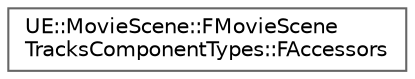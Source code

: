 digraph "Graphical Class Hierarchy"
{
 // INTERACTIVE_SVG=YES
 // LATEX_PDF_SIZE
  bgcolor="transparent";
  edge [fontname=Helvetica,fontsize=10,labelfontname=Helvetica,labelfontsize=10];
  node [fontname=Helvetica,fontsize=10,shape=box,height=0.2,width=0.4];
  rankdir="LR";
  Node0 [id="Node000000",label="UE::MovieScene::FMovieScene\lTracksComponentTypes::FAccessors",height=0.2,width=0.4,color="grey40", fillcolor="white", style="filled",URL="$d1/d73/structUE_1_1MovieScene_1_1FMovieSceneTracksComponentTypes_1_1FAccessors.html",tooltip=" "];
}
